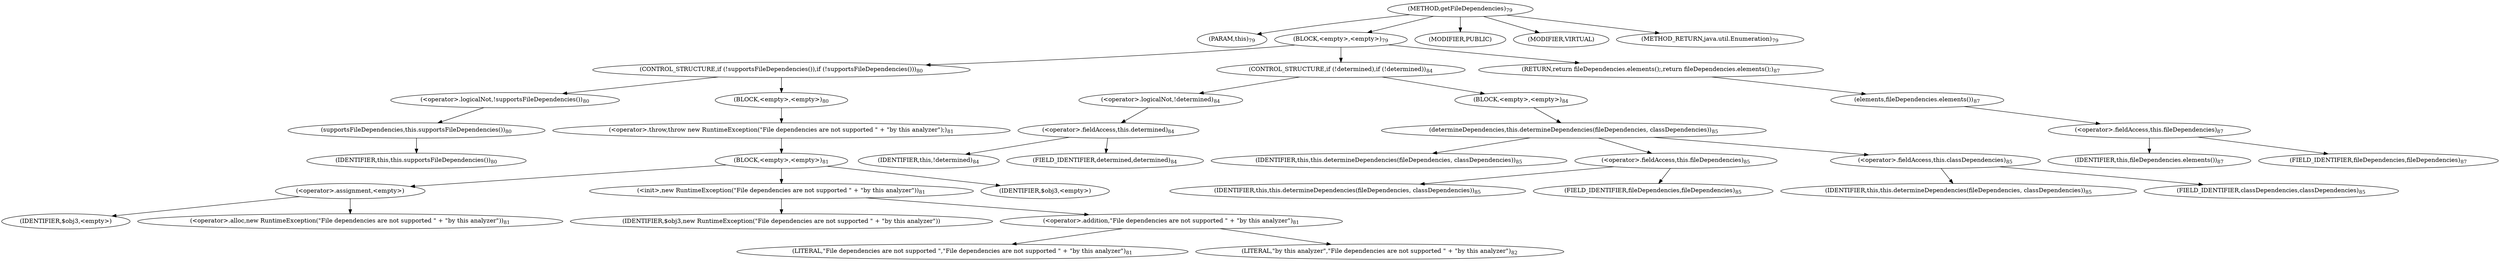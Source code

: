 digraph "getFileDependencies" {  
"129" [label = <(METHOD,getFileDependencies)<SUB>79</SUB>> ]
"8" [label = <(PARAM,this)<SUB>79</SUB>> ]
"130" [label = <(BLOCK,&lt;empty&gt;,&lt;empty&gt;)<SUB>79</SUB>> ]
"131" [label = <(CONTROL_STRUCTURE,if (!supportsFileDependencies()),if (!supportsFileDependencies()))<SUB>80</SUB>> ]
"132" [label = <(&lt;operator&gt;.logicalNot,!supportsFileDependencies())<SUB>80</SUB>> ]
"133" [label = <(supportsFileDependencies,this.supportsFileDependencies())<SUB>80</SUB>> ]
"7" [label = <(IDENTIFIER,this,this.supportsFileDependencies())<SUB>80</SUB>> ]
"134" [label = <(BLOCK,&lt;empty&gt;,&lt;empty&gt;)<SUB>80</SUB>> ]
"135" [label = <(&lt;operator&gt;.throw,throw new RuntimeException(&quot;File dependencies are not supported &quot; + &quot;by this analyzer&quot;);)<SUB>81</SUB>> ]
"136" [label = <(BLOCK,&lt;empty&gt;,&lt;empty&gt;)<SUB>81</SUB>> ]
"137" [label = <(&lt;operator&gt;.assignment,&lt;empty&gt;)> ]
"138" [label = <(IDENTIFIER,$obj3,&lt;empty&gt;)> ]
"139" [label = <(&lt;operator&gt;.alloc,new RuntimeException(&quot;File dependencies are not supported &quot; + &quot;by this analyzer&quot;))<SUB>81</SUB>> ]
"140" [label = <(&lt;init&gt;,new RuntimeException(&quot;File dependencies are not supported &quot; + &quot;by this analyzer&quot;))<SUB>81</SUB>> ]
"141" [label = <(IDENTIFIER,$obj3,new RuntimeException(&quot;File dependencies are not supported &quot; + &quot;by this analyzer&quot;))> ]
"142" [label = <(&lt;operator&gt;.addition,&quot;File dependencies are not supported &quot; + &quot;by this analyzer&quot;)<SUB>81</SUB>> ]
"143" [label = <(LITERAL,&quot;File dependencies are not supported &quot;,&quot;File dependencies are not supported &quot; + &quot;by this analyzer&quot;)<SUB>81</SUB>> ]
"144" [label = <(LITERAL,&quot;by this analyzer&quot;,&quot;File dependencies are not supported &quot; + &quot;by this analyzer&quot;)<SUB>82</SUB>> ]
"145" [label = <(IDENTIFIER,$obj3,&lt;empty&gt;)> ]
"146" [label = <(CONTROL_STRUCTURE,if (!determined),if (!determined))<SUB>84</SUB>> ]
"147" [label = <(&lt;operator&gt;.logicalNot,!determined)<SUB>84</SUB>> ]
"148" [label = <(&lt;operator&gt;.fieldAccess,this.determined)<SUB>84</SUB>> ]
"149" [label = <(IDENTIFIER,this,!determined)<SUB>84</SUB>> ]
"150" [label = <(FIELD_IDENTIFIER,determined,determined)<SUB>84</SUB>> ]
"151" [label = <(BLOCK,&lt;empty&gt;,&lt;empty&gt;)<SUB>84</SUB>> ]
"152" [label = <(determineDependencies,this.determineDependencies(fileDependencies, classDependencies))<SUB>85</SUB>> ]
"9" [label = <(IDENTIFIER,this,this.determineDependencies(fileDependencies, classDependencies))<SUB>85</SUB>> ]
"153" [label = <(&lt;operator&gt;.fieldAccess,this.fileDependencies)<SUB>85</SUB>> ]
"154" [label = <(IDENTIFIER,this,this.determineDependencies(fileDependencies, classDependencies))<SUB>85</SUB>> ]
"155" [label = <(FIELD_IDENTIFIER,fileDependencies,fileDependencies)<SUB>85</SUB>> ]
"156" [label = <(&lt;operator&gt;.fieldAccess,this.classDependencies)<SUB>85</SUB>> ]
"157" [label = <(IDENTIFIER,this,this.determineDependencies(fileDependencies, classDependencies))<SUB>85</SUB>> ]
"158" [label = <(FIELD_IDENTIFIER,classDependencies,classDependencies)<SUB>85</SUB>> ]
"159" [label = <(RETURN,return fileDependencies.elements();,return fileDependencies.elements();)<SUB>87</SUB>> ]
"160" [label = <(elements,fileDependencies.elements())<SUB>87</SUB>> ]
"161" [label = <(&lt;operator&gt;.fieldAccess,this.fileDependencies)<SUB>87</SUB>> ]
"162" [label = <(IDENTIFIER,this,fileDependencies.elements())<SUB>87</SUB>> ]
"163" [label = <(FIELD_IDENTIFIER,fileDependencies,fileDependencies)<SUB>87</SUB>> ]
"164" [label = <(MODIFIER,PUBLIC)> ]
"165" [label = <(MODIFIER,VIRTUAL)> ]
"166" [label = <(METHOD_RETURN,java.util.Enumeration)<SUB>79</SUB>> ]
  "129" -> "8" 
  "129" -> "130" 
  "129" -> "164" 
  "129" -> "165" 
  "129" -> "166" 
  "130" -> "131" 
  "130" -> "146" 
  "130" -> "159" 
  "131" -> "132" 
  "131" -> "134" 
  "132" -> "133" 
  "133" -> "7" 
  "134" -> "135" 
  "135" -> "136" 
  "136" -> "137" 
  "136" -> "140" 
  "136" -> "145" 
  "137" -> "138" 
  "137" -> "139" 
  "140" -> "141" 
  "140" -> "142" 
  "142" -> "143" 
  "142" -> "144" 
  "146" -> "147" 
  "146" -> "151" 
  "147" -> "148" 
  "148" -> "149" 
  "148" -> "150" 
  "151" -> "152" 
  "152" -> "9" 
  "152" -> "153" 
  "152" -> "156" 
  "153" -> "154" 
  "153" -> "155" 
  "156" -> "157" 
  "156" -> "158" 
  "159" -> "160" 
  "160" -> "161" 
  "161" -> "162" 
  "161" -> "163" 
}
